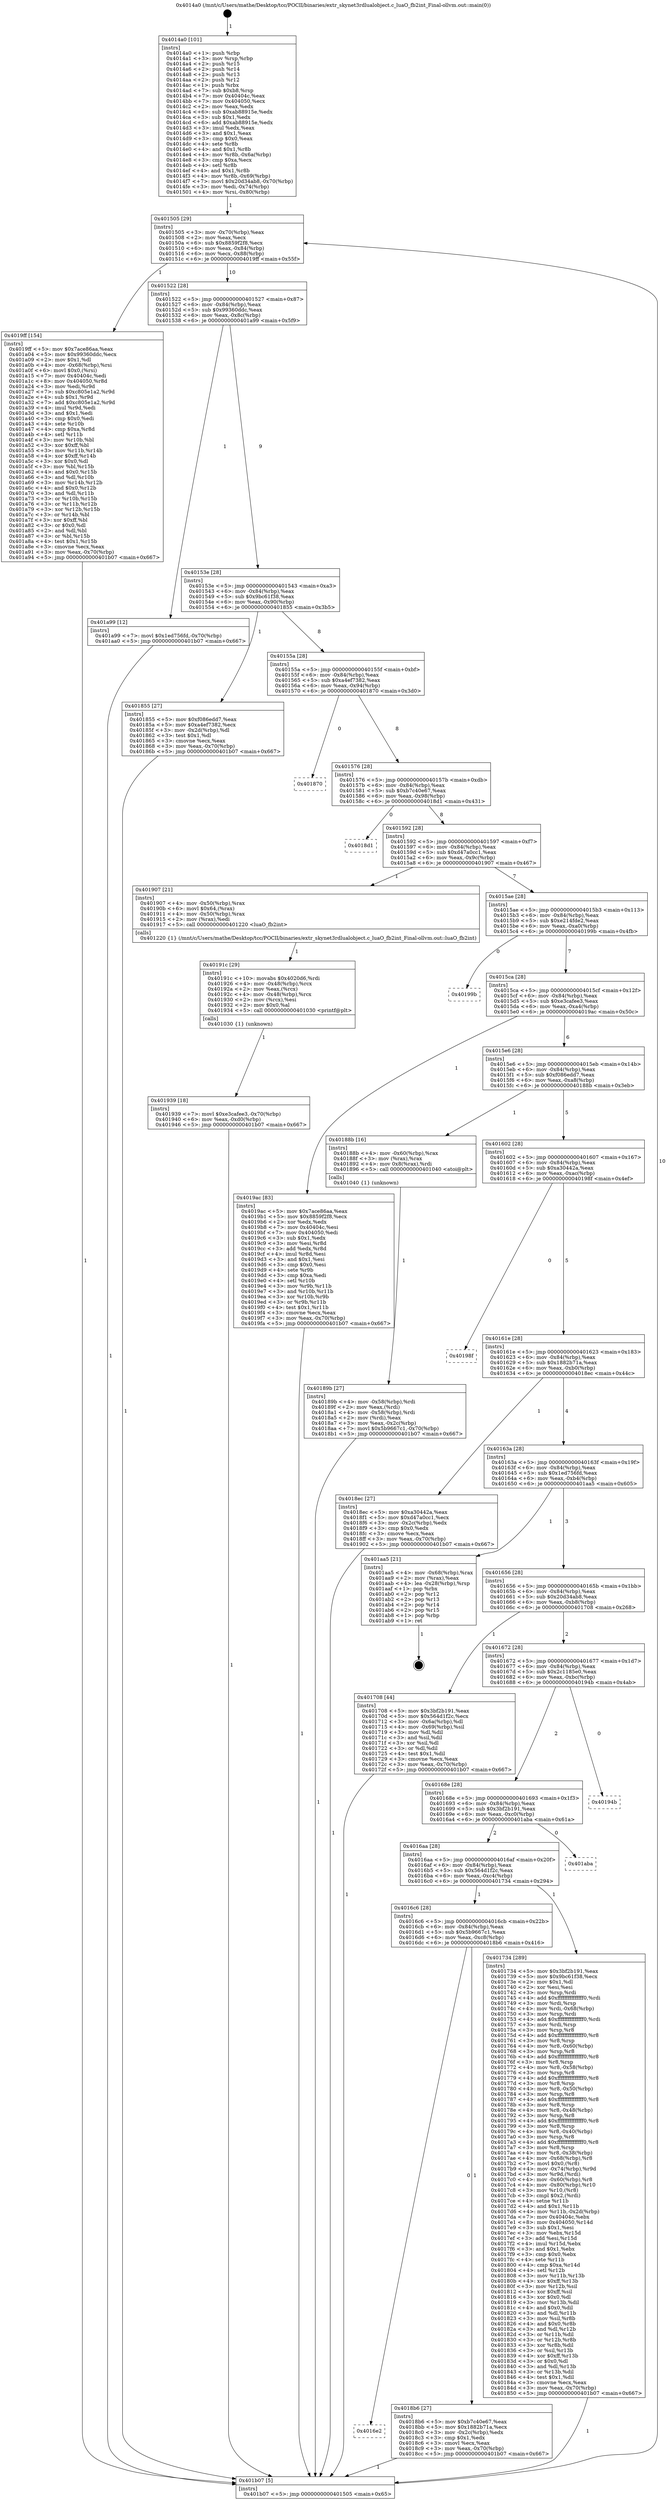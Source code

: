 digraph "0x4014a0" {
  label = "0x4014a0 (/mnt/c/Users/mathe/Desktop/tcc/POCII/binaries/extr_skynet3rdlualobject.c_luaO_fb2int_Final-ollvm.out::main(0))"
  labelloc = "t"
  node[shape=record]

  Entry [label="",width=0.3,height=0.3,shape=circle,fillcolor=black,style=filled]
  "0x401505" [label="{
     0x401505 [29]\l
     | [instrs]\l
     &nbsp;&nbsp;0x401505 \<+3\>: mov -0x70(%rbp),%eax\l
     &nbsp;&nbsp;0x401508 \<+2\>: mov %eax,%ecx\l
     &nbsp;&nbsp;0x40150a \<+6\>: sub $0x8859f2f8,%ecx\l
     &nbsp;&nbsp;0x401510 \<+6\>: mov %eax,-0x84(%rbp)\l
     &nbsp;&nbsp;0x401516 \<+6\>: mov %ecx,-0x88(%rbp)\l
     &nbsp;&nbsp;0x40151c \<+6\>: je 00000000004019ff \<main+0x55f\>\l
  }"]
  "0x4019ff" [label="{
     0x4019ff [154]\l
     | [instrs]\l
     &nbsp;&nbsp;0x4019ff \<+5\>: mov $0x7ace86aa,%eax\l
     &nbsp;&nbsp;0x401a04 \<+5\>: mov $0x99360ddc,%ecx\l
     &nbsp;&nbsp;0x401a09 \<+2\>: mov $0x1,%dl\l
     &nbsp;&nbsp;0x401a0b \<+4\>: mov -0x68(%rbp),%rsi\l
     &nbsp;&nbsp;0x401a0f \<+6\>: movl $0x0,(%rsi)\l
     &nbsp;&nbsp;0x401a15 \<+7\>: mov 0x40404c,%edi\l
     &nbsp;&nbsp;0x401a1c \<+8\>: mov 0x404050,%r8d\l
     &nbsp;&nbsp;0x401a24 \<+3\>: mov %edi,%r9d\l
     &nbsp;&nbsp;0x401a27 \<+7\>: sub $0xc805e1a2,%r9d\l
     &nbsp;&nbsp;0x401a2e \<+4\>: sub $0x1,%r9d\l
     &nbsp;&nbsp;0x401a32 \<+7\>: add $0xc805e1a2,%r9d\l
     &nbsp;&nbsp;0x401a39 \<+4\>: imul %r9d,%edi\l
     &nbsp;&nbsp;0x401a3d \<+3\>: and $0x1,%edi\l
     &nbsp;&nbsp;0x401a40 \<+3\>: cmp $0x0,%edi\l
     &nbsp;&nbsp;0x401a43 \<+4\>: sete %r10b\l
     &nbsp;&nbsp;0x401a47 \<+4\>: cmp $0xa,%r8d\l
     &nbsp;&nbsp;0x401a4b \<+4\>: setl %r11b\l
     &nbsp;&nbsp;0x401a4f \<+3\>: mov %r10b,%bl\l
     &nbsp;&nbsp;0x401a52 \<+3\>: xor $0xff,%bl\l
     &nbsp;&nbsp;0x401a55 \<+3\>: mov %r11b,%r14b\l
     &nbsp;&nbsp;0x401a58 \<+4\>: xor $0xff,%r14b\l
     &nbsp;&nbsp;0x401a5c \<+3\>: xor $0x0,%dl\l
     &nbsp;&nbsp;0x401a5f \<+3\>: mov %bl,%r15b\l
     &nbsp;&nbsp;0x401a62 \<+4\>: and $0x0,%r15b\l
     &nbsp;&nbsp;0x401a66 \<+3\>: and %dl,%r10b\l
     &nbsp;&nbsp;0x401a69 \<+3\>: mov %r14b,%r12b\l
     &nbsp;&nbsp;0x401a6c \<+4\>: and $0x0,%r12b\l
     &nbsp;&nbsp;0x401a70 \<+3\>: and %dl,%r11b\l
     &nbsp;&nbsp;0x401a73 \<+3\>: or %r10b,%r15b\l
     &nbsp;&nbsp;0x401a76 \<+3\>: or %r11b,%r12b\l
     &nbsp;&nbsp;0x401a79 \<+3\>: xor %r12b,%r15b\l
     &nbsp;&nbsp;0x401a7c \<+3\>: or %r14b,%bl\l
     &nbsp;&nbsp;0x401a7f \<+3\>: xor $0xff,%bl\l
     &nbsp;&nbsp;0x401a82 \<+3\>: or $0x0,%dl\l
     &nbsp;&nbsp;0x401a85 \<+2\>: and %dl,%bl\l
     &nbsp;&nbsp;0x401a87 \<+3\>: or %bl,%r15b\l
     &nbsp;&nbsp;0x401a8a \<+4\>: test $0x1,%r15b\l
     &nbsp;&nbsp;0x401a8e \<+3\>: cmovne %ecx,%eax\l
     &nbsp;&nbsp;0x401a91 \<+3\>: mov %eax,-0x70(%rbp)\l
     &nbsp;&nbsp;0x401a94 \<+5\>: jmp 0000000000401b07 \<main+0x667\>\l
  }"]
  "0x401522" [label="{
     0x401522 [28]\l
     | [instrs]\l
     &nbsp;&nbsp;0x401522 \<+5\>: jmp 0000000000401527 \<main+0x87\>\l
     &nbsp;&nbsp;0x401527 \<+6\>: mov -0x84(%rbp),%eax\l
     &nbsp;&nbsp;0x40152d \<+5\>: sub $0x99360ddc,%eax\l
     &nbsp;&nbsp;0x401532 \<+6\>: mov %eax,-0x8c(%rbp)\l
     &nbsp;&nbsp;0x401538 \<+6\>: je 0000000000401a99 \<main+0x5f9\>\l
  }"]
  Exit [label="",width=0.3,height=0.3,shape=circle,fillcolor=black,style=filled,peripheries=2]
  "0x401a99" [label="{
     0x401a99 [12]\l
     | [instrs]\l
     &nbsp;&nbsp;0x401a99 \<+7\>: movl $0x1ed756fd,-0x70(%rbp)\l
     &nbsp;&nbsp;0x401aa0 \<+5\>: jmp 0000000000401b07 \<main+0x667\>\l
  }"]
  "0x40153e" [label="{
     0x40153e [28]\l
     | [instrs]\l
     &nbsp;&nbsp;0x40153e \<+5\>: jmp 0000000000401543 \<main+0xa3\>\l
     &nbsp;&nbsp;0x401543 \<+6\>: mov -0x84(%rbp),%eax\l
     &nbsp;&nbsp;0x401549 \<+5\>: sub $0x9bc61f38,%eax\l
     &nbsp;&nbsp;0x40154e \<+6\>: mov %eax,-0x90(%rbp)\l
     &nbsp;&nbsp;0x401554 \<+6\>: je 0000000000401855 \<main+0x3b5\>\l
  }"]
  "0x401939" [label="{
     0x401939 [18]\l
     | [instrs]\l
     &nbsp;&nbsp;0x401939 \<+7\>: movl $0xe3cafee3,-0x70(%rbp)\l
     &nbsp;&nbsp;0x401940 \<+6\>: mov %eax,-0xd0(%rbp)\l
     &nbsp;&nbsp;0x401946 \<+5\>: jmp 0000000000401b07 \<main+0x667\>\l
  }"]
  "0x401855" [label="{
     0x401855 [27]\l
     | [instrs]\l
     &nbsp;&nbsp;0x401855 \<+5\>: mov $0xf086edd7,%eax\l
     &nbsp;&nbsp;0x40185a \<+5\>: mov $0xa4ef7382,%ecx\l
     &nbsp;&nbsp;0x40185f \<+3\>: mov -0x2d(%rbp),%dl\l
     &nbsp;&nbsp;0x401862 \<+3\>: test $0x1,%dl\l
     &nbsp;&nbsp;0x401865 \<+3\>: cmovne %ecx,%eax\l
     &nbsp;&nbsp;0x401868 \<+3\>: mov %eax,-0x70(%rbp)\l
     &nbsp;&nbsp;0x40186b \<+5\>: jmp 0000000000401b07 \<main+0x667\>\l
  }"]
  "0x40155a" [label="{
     0x40155a [28]\l
     | [instrs]\l
     &nbsp;&nbsp;0x40155a \<+5\>: jmp 000000000040155f \<main+0xbf\>\l
     &nbsp;&nbsp;0x40155f \<+6\>: mov -0x84(%rbp),%eax\l
     &nbsp;&nbsp;0x401565 \<+5\>: sub $0xa4ef7382,%eax\l
     &nbsp;&nbsp;0x40156a \<+6\>: mov %eax,-0x94(%rbp)\l
     &nbsp;&nbsp;0x401570 \<+6\>: je 0000000000401870 \<main+0x3d0\>\l
  }"]
  "0x40191c" [label="{
     0x40191c [29]\l
     | [instrs]\l
     &nbsp;&nbsp;0x40191c \<+10\>: movabs $0x4020d6,%rdi\l
     &nbsp;&nbsp;0x401926 \<+4\>: mov -0x48(%rbp),%rcx\l
     &nbsp;&nbsp;0x40192a \<+2\>: mov %eax,(%rcx)\l
     &nbsp;&nbsp;0x40192c \<+4\>: mov -0x48(%rbp),%rcx\l
     &nbsp;&nbsp;0x401930 \<+2\>: mov (%rcx),%esi\l
     &nbsp;&nbsp;0x401932 \<+2\>: mov $0x0,%al\l
     &nbsp;&nbsp;0x401934 \<+5\>: call 0000000000401030 \<printf@plt\>\l
     | [calls]\l
     &nbsp;&nbsp;0x401030 \{1\} (unknown)\l
  }"]
  "0x401870" [label="{
     0x401870\l
  }", style=dashed]
  "0x401576" [label="{
     0x401576 [28]\l
     | [instrs]\l
     &nbsp;&nbsp;0x401576 \<+5\>: jmp 000000000040157b \<main+0xdb\>\l
     &nbsp;&nbsp;0x40157b \<+6\>: mov -0x84(%rbp),%eax\l
     &nbsp;&nbsp;0x401581 \<+5\>: sub $0xb7c40e67,%eax\l
     &nbsp;&nbsp;0x401586 \<+6\>: mov %eax,-0x98(%rbp)\l
     &nbsp;&nbsp;0x40158c \<+6\>: je 00000000004018d1 \<main+0x431\>\l
  }"]
  "0x4016e2" [label="{
     0x4016e2\l
  }", style=dashed]
  "0x4018d1" [label="{
     0x4018d1\l
  }", style=dashed]
  "0x401592" [label="{
     0x401592 [28]\l
     | [instrs]\l
     &nbsp;&nbsp;0x401592 \<+5\>: jmp 0000000000401597 \<main+0xf7\>\l
     &nbsp;&nbsp;0x401597 \<+6\>: mov -0x84(%rbp),%eax\l
     &nbsp;&nbsp;0x40159d \<+5\>: sub $0xd47a0cc1,%eax\l
     &nbsp;&nbsp;0x4015a2 \<+6\>: mov %eax,-0x9c(%rbp)\l
     &nbsp;&nbsp;0x4015a8 \<+6\>: je 0000000000401907 \<main+0x467\>\l
  }"]
  "0x4018b6" [label="{
     0x4018b6 [27]\l
     | [instrs]\l
     &nbsp;&nbsp;0x4018b6 \<+5\>: mov $0xb7c40e67,%eax\l
     &nbsp;&nbsp;0x4018bb \<+5\>: mov $0x1882b71a,%ecx\l
     &nbsp;&nbsp;0x4018c0 \<+3\>: mov -0x2c(%rbp),%edx\l
     &nbsp;&nbsp;0x4018c3 \<+3\>: cmp $0x1,%edx\l
     &nbsp;&nbsp;0x4018c6 \<+3\>: cmovl %ecx,%eax\l
     &nbsp;&nbsp;0x4018c9 \<+3\>: mov %eax,-0x70(%rbp)\l
     &nbsp;&nbsp;0x4018cc \<+5\>: jmp 0000000000401b07 \<main+0x667\>\l
  }"]
  "0x401907" [label="{
     0x401907 [21]\l
     | [instrs]\l
     &nbsp;&nbsp;0x401907 \<+4\>: mov -0x50(%rbp),%rax\l
     &nbsp;&nbsp;0x40190b \<+6\>: movl $0x64,(%rax)\l
     &nbsp;&nbsp;0x401911 \<+4\>: mov -0x50(%rbp),%rax\l
     &nbsp;&nbsp;0x401915 \<+2\>: mov (%rax),%edi\l
     &nbsp;&nbsp;0x401917 \<+5\>: call 0000000000401220 \<luaO_fb2int\>\l
     | [calls]\l
     &nbsp;&nbsp;0x401220 \{1\} (/mnt/c/Users/mathe/Desktop/tcc/POCII/binaries/extr_skynet3rdlualobject.c_luaO_fb2int_Final-ollvm.out::luaO_fb2int)\l
  }"]
  "0x4015ae" [label="{
     0x4015ae [28]\l
     | [instrs]\l
     &nbsp;&nbsp;0x4015ae \<+5\>: jmp 00000000004015b3 \<main+0x113\>\l
     &nbsp;&nbsp;0x4015b3 \<+6\>: mov -0x84(%rbp),%eax\l
     &nbsp;&nbsp;0x4015b9 \<+5\>: sub $0xe214fde2,%eax\l
     &nbsp;&nbsp;0x4015be \<+6\>: mov %eax,-0xa0(%rbp)\l
     &nbsp;&nbsp;0x4015c4 \<+6\>: je 000000000040199b \<main+0x4fb\>\l
  }"]
  "0x40189b" [label="{
     0x40189b [27]\l
     | [instrs]\l
     &nbsp;&nbsp;0x40189b \<+4\>: mov -0x58(%rbp),%rdi\l
     &nbsp;&nbsp;0x40189f \<+2\>: mov %eax,(%rdi)\l
     &nbsp;&nbsp;0x4018a1 \<+4\>: mov -0x58(%rbp),%rdi\l
     &nbsp;&nbsp;0x4018a5 \<+2\>: mov (%rdi),%eax\l
     &nbsp;&nbsp;0x4018a7 \<+3\>: mov %eax,-0x2c(%rbp)\l
     &nbsp;&nbsp;0x4018aa \<+7\>: movl $0x5b9667c1,-0x70(%rbp)\l
     &nbsp;&nbsp;0x4018b1 \<+5\>: jmp 0000000000401b07 \<main+0x667\>\l
  }"]
  "0x40199b" [label="{
     0x40199b\l
  }", style=dashed]
  "0x4015ca" [label="{
     0x4015ca [28]\l
     | [instrs]\l
     &nbsp;&nbsp;0x4015ca \<+5\>: jmp 00000000004015cf \<main+0x12f\>\l
     &nbsp;&nbsp;0x4015cf \<+6\>: mov -0x84(%rbp),%eax\l
     &nbsp;&nbsp;0x4015d5 \<+5\>: sub $0xe3cafee3,%eax\l
     &nbsp;&nbsp;0x4015da \<+6\>: mov %eax,-0xa4(%rbp)\l
     &nbsp;&nbsp;0x4015e0 \<+6\>: je 00000000004019ac \<main+0x50c\>\l
  }"]
  "0x4016c6" [label="{
     0x4016c6 [28]\l
     | [instrs]\l
     &nbsp;&nbsp;0x4016c6 \<+5\>: jmp 00000000004016cb \<main+0x22b\>\l
     &nbsp;&nbsp;0x4016cb \<+6\>: mov -0x84(%rbp),%eax\l
     &nbsp;&nbsp;0x4016d1 \<+5\>: sub $0x5b9667c1,%eax\l
     &nbsp;&nbsp;0x4016d6 \<+6\>: mov %eax,-0xc8(%rbp)\l
     &nbsp;&nbsp;0x4016dc \<+6\>: je 00000000004018b6 \<main+0x416\>\l
  }"]
  "0x4019ac" [label="{
     0x4019ac [83]\l
     | [instrs]\l
     &nbsp;&nbsp;0x4019ac \<+5\>: mov $0x7ace86aa,%eax\l
     &nbsp;&nbsp;0x4019b1 \<+5\>: mov $0x8859f2f8,%ecx\l
     &nbsp;&nbsp;0x4019b6 \<+2\>: xor %edx,%edx\l
     &nbsp;&nbsp;0x4019b8 \<+7\>: mov 0x40404c,%esi\l
     &nbsp;&nbsp;0x4019bf \<+7\>: mov 0x404050,%edi\l
     &nbsp;&nbsp;0x4019c6 \<+3\>: sub $0x1,%edx\l
     &nbsp;&nbsp;0x4019c9 \<+3\>: mov %esi,%r8d\l
     &nbsp;&nbsp;0x4019cc \<+3\>: add %edx,%r8d\l
     &nbsp;&nbsp;0x4019cf \<+4\>: imul %r8d,%esi\l
     &nbsp;&nbsp;0x4019d3 \<+3\>: and $0x1,%esi\l
     &nbsp;&nbsp;0x4019d6 \<+3\>: cmp $0x0,%esi\l
     &nbsp;&nbsp;0x4019d9 \<+4\>: sete %r9b\l
     &nbsp;&nbsp;0x4019dd \<+3\>: cmp $0xa,%edi\l
     &nbsp;&nbsp;0x4019e0 \<+4\>: setl %r10b\l
     &nbsp;&nbsp;0x4019e4 \<+3\>: mov %r9b,%r11b\l
     &nbsp;&nbsp;0x4019e7 \<+3\>: and %r10b,%r11b\l
     &nbsp;&nbsp;0x4019ea \<+3\>: xor %r10b,%r9b\l
     &nbsp;&nbsp;0x4019ed \<+3\>: or %r9b,%r11b\l
     &nbsp;&nbsp;0x4019f0 \<+4\>: test $0x1,%r11b\l
     &nbsp;&nbsp;0x4019f4 \<+3\>: cmovne %ecx,%eax\l
     &nbsp;&nbsp;0x4019f7 \<+3\>: mov %eax,-0x70(%rbp)\l
     &nbsp;&nbsp;0x4019fa \<+5\>: jmp 0000000000401b07 \<main+0x667\>\l
  }"]
  "0x4015e6" [label="{
     0x4015e6 [28]\l
     | [instrs]\l
     &nbsp;&nbsp;0x4015e6 \<+5\>: jmp 00000000004015eb \<main+0x14b\>\l
     &nbsp;&nbsp;0x4015eb \<+6\>: mov -0x84(%rbp),%eax\l
     &nbsp;&nbsp;0x4015f1 \<+5\>: sub $0xf086edd7,%eax\l
     &nbsp;&nbsp;0x4015f6 \<+6\>: mov %eax,-0xa8(%rbp)\l
     &nbsp;&nbsp;0x4015fc \<+6\>: je 000000000040188b \<main+0x3eb\>\l
  }"]
  "0x401734" [label="{
     0x401734 [289]\l
     | [instrs]\l
     &nbsp;&nbsp;0x401734 \<+5\>: mov $0x3bf2b191,%eax\l
     &nbsp;&nbsp;0x401739 \<+5\>: mov $0x9bc61f38,%ecx\l
     &nbsp;&nbsp;0x40173e \<+2\>: mov $0x1,%dl\l
     &nbsp;&nbsp;0x401740 \<+2\>: xor %esi,%esi\l
     &nbsp;&nbsp;0x401742 \<+3\>: mov %rsp,%rdi\l
     &nbsp;&nbsp;0x401745 \<+4\>: add $0xfffffffffffffff0,%rdi\l
     &nbsp;&nbsp;0x401749 \<+3\>: mov %rdi,%rsp\l
     &nbsp;&nbsp;0x40174c \<+4\>: mov %rdi,-0x68(%rbp)\l
     &nbsp;&nbsp;0x401750 \<+3\>: mov %rsp,%rdi\l
     &nbsp;&nbsp;0x401753 \<+4\>: add $0xfffffffffffffff0,%rdi\l
     &nbsp;&nbsp;0x401757 \<+3\>: mov %rdi,%rsp\l
     &nbsp;&nbsp;0x40175a \<+3\>: mov %rsp,%r8\l
     &nbsp;&nbsp;0x40175d \<+4\>: add $0xfffffffffffffff0,%r8\l
     &nbsp;&nbsp;0x401761 \<+3\>: mov %r8,%rsp\l
     &nbsp;&nbsp;0x401764 \<+4\>: mov %r8,-0x60(%rbp)\l
     &nbsp;&nbsp;0x401768 \<+3\>: mov %rsp,%r8\l
     &nbsp;&nbsp;0x40176b \<+4\>: add $0xfffffffffffffff0,%r8\l
     &nbsp;&nbsp;0x40176f \<+3\>: mov %r8,%rsp\l
     &nbsp;&nbsp;0x401772 \<+4\>: mov %r8,-0x58(%rbp)\l
     &nbsp;&nbsp;0x401776 \<+3\>: mov %rsp,%r8\l
     &nbsp;&nbsp;0x401779 \<+4\>: add $0xfffffffffffffff0,%r8\l
     &nbsp;&nbsp;0x40177d \<+3\>: mov %r8,%rsp\l
     &nbsp;&nbsp;0x401780 \<+4\>: mov %r8,-0x50(%rbp)\l
     &nbsp;&nbsp;0x401784 \<+3\>: mov %rsp,%r8\l
     &nbsp;&nbsp;0x401787 \<+4\>: add $0xfffffffffffffff0,%r8\l
     &nbsp;&nbsp;0x40178b \<+3\>: mov %r8,%rsp\l
     &nbsp;&nbsp;0x40178e \<+4\>: mov %r8,-0x48(%rbp)\l
     &nbsp;&nbsp;0x401792 \<+3\>: mov %rsp,%r8\l
     &nbsp;&nbsp;0x401795 \<+4\>: add $0xfffffffffffffff0,%r8\l
     &nbsp;&nbsp;0x401799 \<+3\>: mov %r8,%rsp\l
     &nbsp;&nbsp;0x40179c \<+4\>: mov %r8,-0x40(%rbp)\l
     &nbsp;&nbsp;0x4017a0 \<+3\>: mov %rsp,%r8\l
     &nbsp;&nbsp;0x4017a3 \<+4\>: add $0xfffffffffffffff0,%r8\l
     &nbsp;&nbsp;0x4017a7 \<+3\>: mov %r8,%rsp\l
     &nbsp;&nbsp;0x4017aa \<+4\>: mov %r8,-0x38(%rbp)\l
     &nbsp;&nbsp;0x4017ae \<+4\>: mov -0x68(%rbp),%r8\l
     &nbsp;&nbsp;0x4017b2 \<+7\>: movl $0x0,(%r8)\l
     &nbsp;&nbsp;0x4017b9 \<+4\>: mov -0x74(%rbp),%r9d\l
     &nbsp;&nbsp;0x4017bd \<+3\>: mov %r9d,(%rdi)\l
     &nbsp;&nbsp;0x4017c0 \<+4\>: mov -0x60(%rbp),%r8\l
     &nbsp;&nbsp;0x4017c4 \<+4\>: mov -0x80(%rbp),%r10\l
     &nbsp;&nbsp;0x4017c8 \<+3\>: mov %r10,(%r8)\l
     &nbsp;&nbsp;0x4017cb \<+3\>: cmpl $0x2,(%rdi)\l
     &nbsp;&nbsp;0x4017ce \<+4\>: setne %r11b\l
     &nbsp;&nbsp;0x4017d2 \<+4\>: and $0x1,%r11b\l
     &nbsp;&nbsp;0x4017d6 \<+4\>: mov %r11b,-0x2d(%rbp)\l
     &nbsp;&nbsp;0x4017da \<+7\>: mov 0x40404c,%ebx\l
     &nbsp;&nbsp;0x4017e1 \<+8\>: mov 0x404050,%r14d\l
     &nbsp;&nbsp;0x4017e9 \<+3\>: sub $0x1,%esi\l
     &nbsp;&nbsp;0x4017ec \<+3\>: mov %ebx,%r15d\l
     &nbsp;&nbsp;0x4017ef \<+3\>: add %esi,%r15d\l
     &nbsp;&nbsp;0x4017f2 \<+4\>: imul %r15d,%ebx\l
     &nbsp;&nbsp;0x4017f6 \<+3\>: and $0x1,%ebx\l
     &nbsp;&nbsp;0x4017f9 \<+3\>: cmp $0x0,%ebx\l
     &nbsp;&nbsp;0x4017fc \<+4\>: sete %r11b\l
     &nbsp;&nbsp;0x401800 \<+4\>: cmp $0xa,%r14d\l
     &nbsp;&nbsp;0x401804 \<+4\>: setl %r12b\l
     &nbsp;&nbsp;0x401808 \<+3\>: mov %r11b,%r13b\l
     &nbsp;&nbsp;0x40180b \<+4\>: xor $0xff,%r13b\l
     &nbsp;&nbsp;0x40180f \<+3\>: mov %r12b,%sil\l
     &nbsp;&nbsp;0x401812 \<+4\>: xor $0xff,%sil\l
     &nbsp;&nbsp;0x401816 \<+3\>: xor $0x0,%dl\l
     &nbsp;&nbsp;0x401819 \<+3\>: mov %r13b,%dil\l
     &nbsp;&nbsp;0x40181c \<+4\>: and $0x0,%dil\l
     &nbsp;&nbsp;0x401820 \<+3\>: and %dl,%r11b\l
     &nbsp;&nbsp;0x401823 \<+3\>: mov %sil,%r8b\l
     &nbsp;&nbsp;0x401826 \<+4\>: and $0x0,%r8b\l
     &nbsp;&nbsp;0x40182a \<+3\>: and %dl,%r12b\l
     &nbsp;&nbsp;0x40182d \<+3\>: or %r11b,%dil\l
     &nbsp;&nbsp;0x401830 \<+3\>: or %r12b,%r8b\l
     &nbsp;&nbsp;0x401833 \<+3\>: xor %r8b,%dil\l
     &nbsp;&nbsp;0x401836 \<+3\>: or %sil,%r13b\l
     &nbsp;&nbsp;0x401839 \<+4\>: xor $0xff,%r13b\l
     &nbsp;&nbsp;0x40183d \<+3\>: or $0x0,%dl\l
     &nbsp;&nbsp;0x401840 \<+3\>: and %dl,%r13b\l
     &nbsp;&nbsp;0x401843 \<+3\>: or %r13b,%dil\l
     &nbsp;&nbsp;0x401846 \<+4\>: test $0x1,%dil\l
     &nbsp;&nbsp;0x40184a \<+3\>: cmovne %ecx,%eax\l
     &nbsp;&nbsp;0x40184d \<+3\>: mov %eax,-0x70(%rbp)\l
     &nbsp;&nbsp;0x401850 \<+5\>: jmp 0000000000401b07 \<main+0x667\>\l
  }"]
  "0x40188b" [label="{
     0x40188b [16]\l
     | [instrs]\l
     &nbsp;&nbsp;0x40188b \<+4\>: mov -0x60(%rbp),%rax\l
     &nbsp;&nbsp;0x40188f \<+3\>: mov (%rax),%rax\l
     &nbsp;&nbsp;0x401892 \<+4\>: mov 0x8(%rax),%rdi\l
     &nbsp;&nbsp;0x401896 \<+5\>: call 0000000000401040 \<atoi@plt\>\l
     | [calls]\l
     &nbsp;&nbsp;0x401040 \{1\} (unknown)\l
  }"]
  "0x401602" [label="{
     0x401602 [28]\l
     | [instrs]\l
     &nbsp;&nbsp;0x401602 \<+5\>: jmp 0000000000401607 \<main+0x167\>\l
     &nbsp;&nbsp;0x401607 \<+6\>: mov -0x84(%rbp),%eax\l
     &nbsp;&nbsp;0x40160d \<+5\>: sub $0xa30442a,%eax\l
     &nbsp;&nbsp;0x401612 \<+6\>: mov %eax,-0xac(%rbp)\l
     &nbsp;&nbsp;0x401618 \<+6\>: je 000000000040198f \<main+0x4ef\>\l
  }"]
  "0x4016aa" [label="{
     0x4016aa [28]\l
     | [instrs]\l
     &nbsp;&nbsp;0x4016aa \<+5\>: jmp 00000000004016af \<main+0x20f\>\l
     &nbsp;&nbsp;0x4016af \<+6\>: mov -0x84(%rbp),%eax\l
     &nbsp;&nbsp;0x4016b5 \<+5\>: sub $0x564d1f2c,%eax\l
     &nbsp;&nbsp;0x4016ba \<+6\>: mov %eax,-0xc4(%rbp)\l
     &nbsp;&nbsp;0x4016c0 \<+6\>: je 0000000000401734 \<main+0x294\>\l
  }"]
  "0x40198f" [label="{
     0x40198f\l
  }", style=dashed]
  "0x40161e" [label="{
     0x40161e [28]\l
     | [instrs]\l
     &nbsp;&nbsp;0x40161e \<+5\>: jmp 0000000000401623 \<main+0x183\>\l
     &nbsp;&nbsp;0x401623 \<+6\>: mov -0x84(%rbp),%eax\l
     &nbsp;&nbsp;0x401629 \<+5\>: sub $0x1882b71a,%eax\l
     &nbsp;&nbsp;0x40162e \<+6\>: mov %eax,-0xb0(%rbp)\l
     &nbsp;&nbsp;0x401634 \<+6\>: je 00000000004018ec \<main+0x44c\>\l
  }"]
  "0x401aba" [label="{
     0x401aba\l
  }", style=dashed]
  "0x4018ec" [label="{
     0x4018ec [27]\l
     | [instrs]\l
     &nbsp;&nbsp;0x4018ec \<+5\>: mov $0xa30442a,%eax\l
     &nbsp;&nbsp;0x4018f1 \<+5\>: mov $0xd47a0cc1,%ecx\l
     &nbsp;&nbsp;0x4018f6 \<+3\>: mov -0x2c(%rbp),%edx\l
     &nbsp;&nbsp;0x4018f9 \<+3\>: cmp $0x0,%edx\l
     &nbsp;&nbsp;0x4018fc \<+3\>: cmove %ecx,%eax\l
     &nbsp;&nbsp;0x4018ff \<+3\>: mov %eax,-0x70(%rbp)\l
     &nbsp;&nbsp;0x401902 \<+5\>: jmp 0000000000401b07 \<main+0x667\>\l
  }"]
  "0x40163a" [label="{
     0x40163a [28]\l
     | [instrs]\l
     &nbsp;&nbsp;0x40163a \<+5\>: jmp 000000000040163f \<main+0x19f\>\l
     &nbsp;&nbsp;0x40163f \<+6\>: mov -0x84(%rbp),%eax\l
     &nbsp;&nbsp;0x401645 \<+5\>: sub $0x1ed756fd,%eax\l
     &nbsp;&nbsp;0x40164a \<+6\>: mov %eax,-0xb4(%rbp)\l
     &nbsp;&nbsp;0x401650 \<+6\>: je 0000000000401aa5 \<main+0x605\>\l
  }"]
  "0x40168e" [label="{
     0x40168e [28]\l
     | [instrs]\l
     &nbsp;&nbsp;0x40168e \<+5\>: jmp 0000000000401693 \<main+0x1f3\>\l
     &nbsp;&nbsp;0x401693 \<+6\>: mov -0x84(%rbp),%eax\l
     &nbsp;&nbsp;0x401699 \<+5\>: sub $0x3bf2b191,%eax\l
     &nbsp;&nbsp;0x40169e \<+6\>: mov %eax,-0xc0(%rbp)\l
     &nbsp;&nbsp;0x4016a4 \<+6\>: je 0000000000401aba \<main+0x61a\>\l
  }"]
  "0x401aa5" [label="{
     0x401aa5 [21]\l
     | [instrs]\l
     &nbsp;&nbsp;0x401aa5 \<+4\>: mov -0x68(%rbp),%rax\l
     &nbsp;&nbsp;0x401aa9 \<+2\>: mov (%rax),%eax\l
     &nbsp;&nbsp;0x401aab \<+4\>: lea -0x28(%rbp),%rsp\l
     &nbsp;&nbsp;0x401aaf \<+1\>: pop %rbx\l
     &nbsp;&nbsp;0x401ab0 \<+2\>: pop %r12\l
     &nbsp;&nbsp;0x401ab2 \<+2\>: pop %r13\l
     &nbsp;&nbsp;0x401ab4 \<+2\>: pop %r14\l
     &nbsp;&nbsp;0x401ab6 \<+2\>: pop %r15\l
     &nbsp;&nbsp;0x401ab8 \<+1\>: pop %rbp\l
     &nbsp;&nbsp;0x401ab9 \<+1\>: ret\l
  }"]
  "0x401656" [label="{
     0x401656 [28]\l
     | [instrs]\l
     &nbsp;&nbsp;0x401656 \<+5\>: jmp 000000000040165b \<main+0x1bb\>\l
     &nbsp;&nbsp;0x40165b \<+6\>: mov -0x84(%rbp),%eax\l
     &nbsp;&nbsp;0x401661 \<+5\>: sub $0x20d34ab8,%eax\l
     &nbsp;&nbsp;0x401666 \<+6\>: mov %eax,-0xb8(%rbp)\l
     &nbsp;&nbsp;0x40166c \<+6\>: je 0000000000401708 \<main+0x268\>\l
  }"]
  "0x40194b" [label="{
     0x40194b\l
  }", style=dashed]
  "0x401708" [label="{
     0x401708 [44]\l
     | [instrs]\l
     &nbsp;&nbsp;0x401708 \<+5\>: mov $0x3bf2b191,%eax\l
     &nbsp;&nbsp;0x40170d \<+5\>: mov $0x564d1f2c,%ecx\l
     &nbsp;&nbsp;0x401712 \<+3\>: mov -0x6a(%rbp),%dl\l
     &nbsp;&nbsp;0x401715 \<+4\>: mov -0x69(%rbp),%sil\l
     &nbsp;&nbsp;0x401719 \<+3\>: mov %dl,%dil\l
     &nbsp;&nbsp;0x40171c \<+3\>: and %sil,%dil\l
     &nbsp;&nbsp;0x40171f \<+3\>: xor %sil,%dl\l
     &nbsp;&nbsp;0x401722 \<+3\>: or %dl,%dil\l
     &nbsp;&nbsp;0x401725 \<+4\>: test $0x1,%dil\l
     &nbsp;&nbsp;0x401729 \<+3\>: cmovne %ecx,%eax\l
     &nbsp;&nbsp;0x40172c \<+3\>: mov %eax,-0x70(%rbp)\l
     &nbsp;&nbsp;0x40172f \<+5\>: jmp 0000000000401b07 \<main+0x667\>\l
  }"]
  "0x401672" [label="{
     0x401672 [28]\l
     | [instrs]\l
     &nbsp;&nbsp;0x401672 \<+5\>: jmp 0000000000401677 \<main+0x1d7\>\l
     &nbsp;&nbsp;0x401677 \<+6\>: mov -0x84(%rbp),%eax\l
     &nbsp;&nbsp;0x40167d \<+5\>: sub $0x2c1185e0,%eax\l
     &nbsp;&nbsp;0x401682 \<+6\>: mov %eax,-0xbc(%rbp)\l
     &nbsp;&nbsp;0x401688 \<+6\>: je 000000000040194b \<main+0x4ab\>\l
  }"]
  "0x401b07" [label="{
     0x401b07 [5]\l
     | [instrs]\l
     &nbsp;&nbsp;0x401b07 \<+5\>: jmp 0000000000401505 \<main+0x65\>\l
  }"]
  "0x4014a0" [label="{
     0x4014a0 [101]\l
     | [instrs]\l
     &nbsp;&nbsp;0x4014a0 \<+1\>: push %rbp\l
     &nbsp;&nbsp;0x4014a1 \<+3\>: mov %rsp,%rbp\l
     &nbsp;&nbsp;0x4014a4 \<+2\>: push %r15\l
     &nbsp;&nbsp;0x4014a6 \<+2\>: push %r14\l
     &nbsp;&nbsp;0x4014a8 \<+2\>: push %r13\l
     &nbsp;&nbsp;0x4014aa \<+2\>: push %r12\l
     &nbsp;&nbsp;0x4014ac \<+1\>: push %rbx\l
     &nbsp;&nbsp;0x4014ad \<+7\>: sub $0xb8,%rsp\l
     &nbsp;&nbsp;0x4014b4 \<+7\>: mov 0x40404c,%eax\l
     &nbsp;&nbsp;0x4014bb \<+7\>: mov 0x404050,%ecx\l
     &nbsp;&nbsp;0x4014c2 \<+2\>: mov %eax,%edx\l
     &nbsp;&nbsp;0x4014c4 \<+6\>: sub $0xab88915e,%edx\l
     &nbsp;&nbsp;0x4014ca \<+3\>: sub $0x1,%edx\l
     &nbsp;&nbsp;0x4014cd \<+6\>: add $0xab88915e,%edx\l
     &nbsp;&nbsp;0x4014d3 \<+3\>: imul %edx,%eax\l
     &nbsp;&nbsp;0x4014d6 \<+3\>: and $0x1,%eax\l
     &nbsp;&nbsp;0x4014d9 \<+3\>: cmp $0x0,%eax\l
     &nbsp;&nbsp;0x4014dc \<+4\>: sete %r8b\l
     &nbsp;&nbsp;0x4014e0 \<+4\>: and $0x1,%r8b\l
     &nbsp;&nbsp;0x4014e4 \<+4\>: mov %r8b,-0x6a(%rbp)\l
     &nbsp;&nbsp;0x4014e8 \<+3\>: cmp $0xa,%ecx\l
     &nbsp;&nbsp;0x4014eb \<+4\>: setl %r8b\l
     &nbsp;&nbsp;0x4014ef \<+4\>: and $0x1,%r8b\l
     &nbsp;&nbsp;0x4014f3 \<+4\>: mov %r8b,-0x69(%rbp)\l
     &nbsp;&nbsp;0x4014f7 \<+7\>: movl $0x20d34ab8,-0x70(%rbp)\l
     &nbsp;&nbsp;0x4014fe \<+3\>: mov %edi,-0x74(%rbp)\l
     &nbsp;&nbsp;0x401501 \<+4\>: mov %rsi,-0x80(%rbp)\l
  }"]
  Entry -> "0x4014a0" [label=" 1"]
  "0x401505" -> "0x4019ff" [label=" 1"]
  "0x401505" -> "0x401522" [label=" 10"]
  "0x401aa5" -> Exit [label=" 1"]
  "0x401522" -> "0x401a99" [label=" 1"]
  "0x401522" -> "0x40153e" [label=" 9"]
  "0x401a99" -> "0x401b07" [label=" 1"]
  "0x40153e" -> "0x401855" [label=" 1"]
  "0x40153e" -> "0x40155a" [label=" 8"]
  "0x4019ff" -> "0x401b07" [label=" 1"]
  "0x40155a" -> "0x401870" [label=" 0"]
  "0x40155a" -> "0x401576" [label=" 8"]
  "0x4019ac" -> "0x401b07" [label=" 1"]
  "0x401576" -> "0x4018d1" [label=" 0"]
  "0x401576" -> "0x401592" [label=" 8"]
  "0x401939" -> "0x401b07" [label=" 1"]
  "0x401592" -> "0x401907" [label=" 1"]
  "0x401592" -> "0x4015ae" [label=" 7"]
  "0x40191c" -> "0x401939" [label=" 1"]
  "0x4015ae" -> "0x40199b" [label=" 0"]
  "0x4015ae" -> "0x4015ca" [label=" 7"]
  "0x4018ec" -> "0x401b07" [label=" 1"]
  "0x4015ca" -> "0x4019ac" [label=" 1"]
  "0x4015ca" -> "0x4015e6" [label=" 6"]
  "0x4016c6" -> "0x4016e2" [label=" 0"]
  "0x4015e6" -> "0x40188b" [label=" 1"]
  "0x4015e6" -> "0x401602" [label=" 5"]
  "0x4016c6" -> "0x4018b6" [label=" 1"]
  "0x401602" -> "0x40198f" [label=" 0"]
  "0x401602" -> "0x40161e" [label=" 5"]
  "0x40189b" -> "0x401b07" [label=" 1"]
  "0x40161e" -> "0x4018ec" [label=" 1"]
  "0x40161e" -> "0x40163a" [label=" 4"]
  "0x40188b" -> "0x40189b" [label=" 1"]
  "0x40163a" -> "0x401aa5" [label=" 1"]
  "0x40163a" -> "0x401656" [label=" 3"]
  "0x401734" -> "0x401b07" [label=" 1"]
  "0x401656" -> "0x401708" [label=" 1"]
  "0x401656" -> "0x401672" [label=" 2"]
  "0x401708" -> "0x401b07" [label=" 1"]
  "0x4014a0" -> "0x401505" [label=" 1"]
  "0x401b07" -> "0x401505" [label=" 10"]
  "0x4018b6" -> "0x401b07" [label=" 1"]
  "0x401672" -> "0x40194b" [label=" 0"]
  "0x401672" -> "0x40168e" [label=" 2"]
  "0x401855" -> "0x401b07" [label=" 1"]
  "0x40168e" -> "0x401aba" [label=" 0"]
  "0x40168e" -> "0x4016aa" [label=" 2"]
  "0x401907" -> "0x40191c" [label=" 1"]
  "0x4016aa" -> "0x401734" [label=" 1"]
  "0x4016aa" -> "0x4016c6" [label=" 1"]
}
